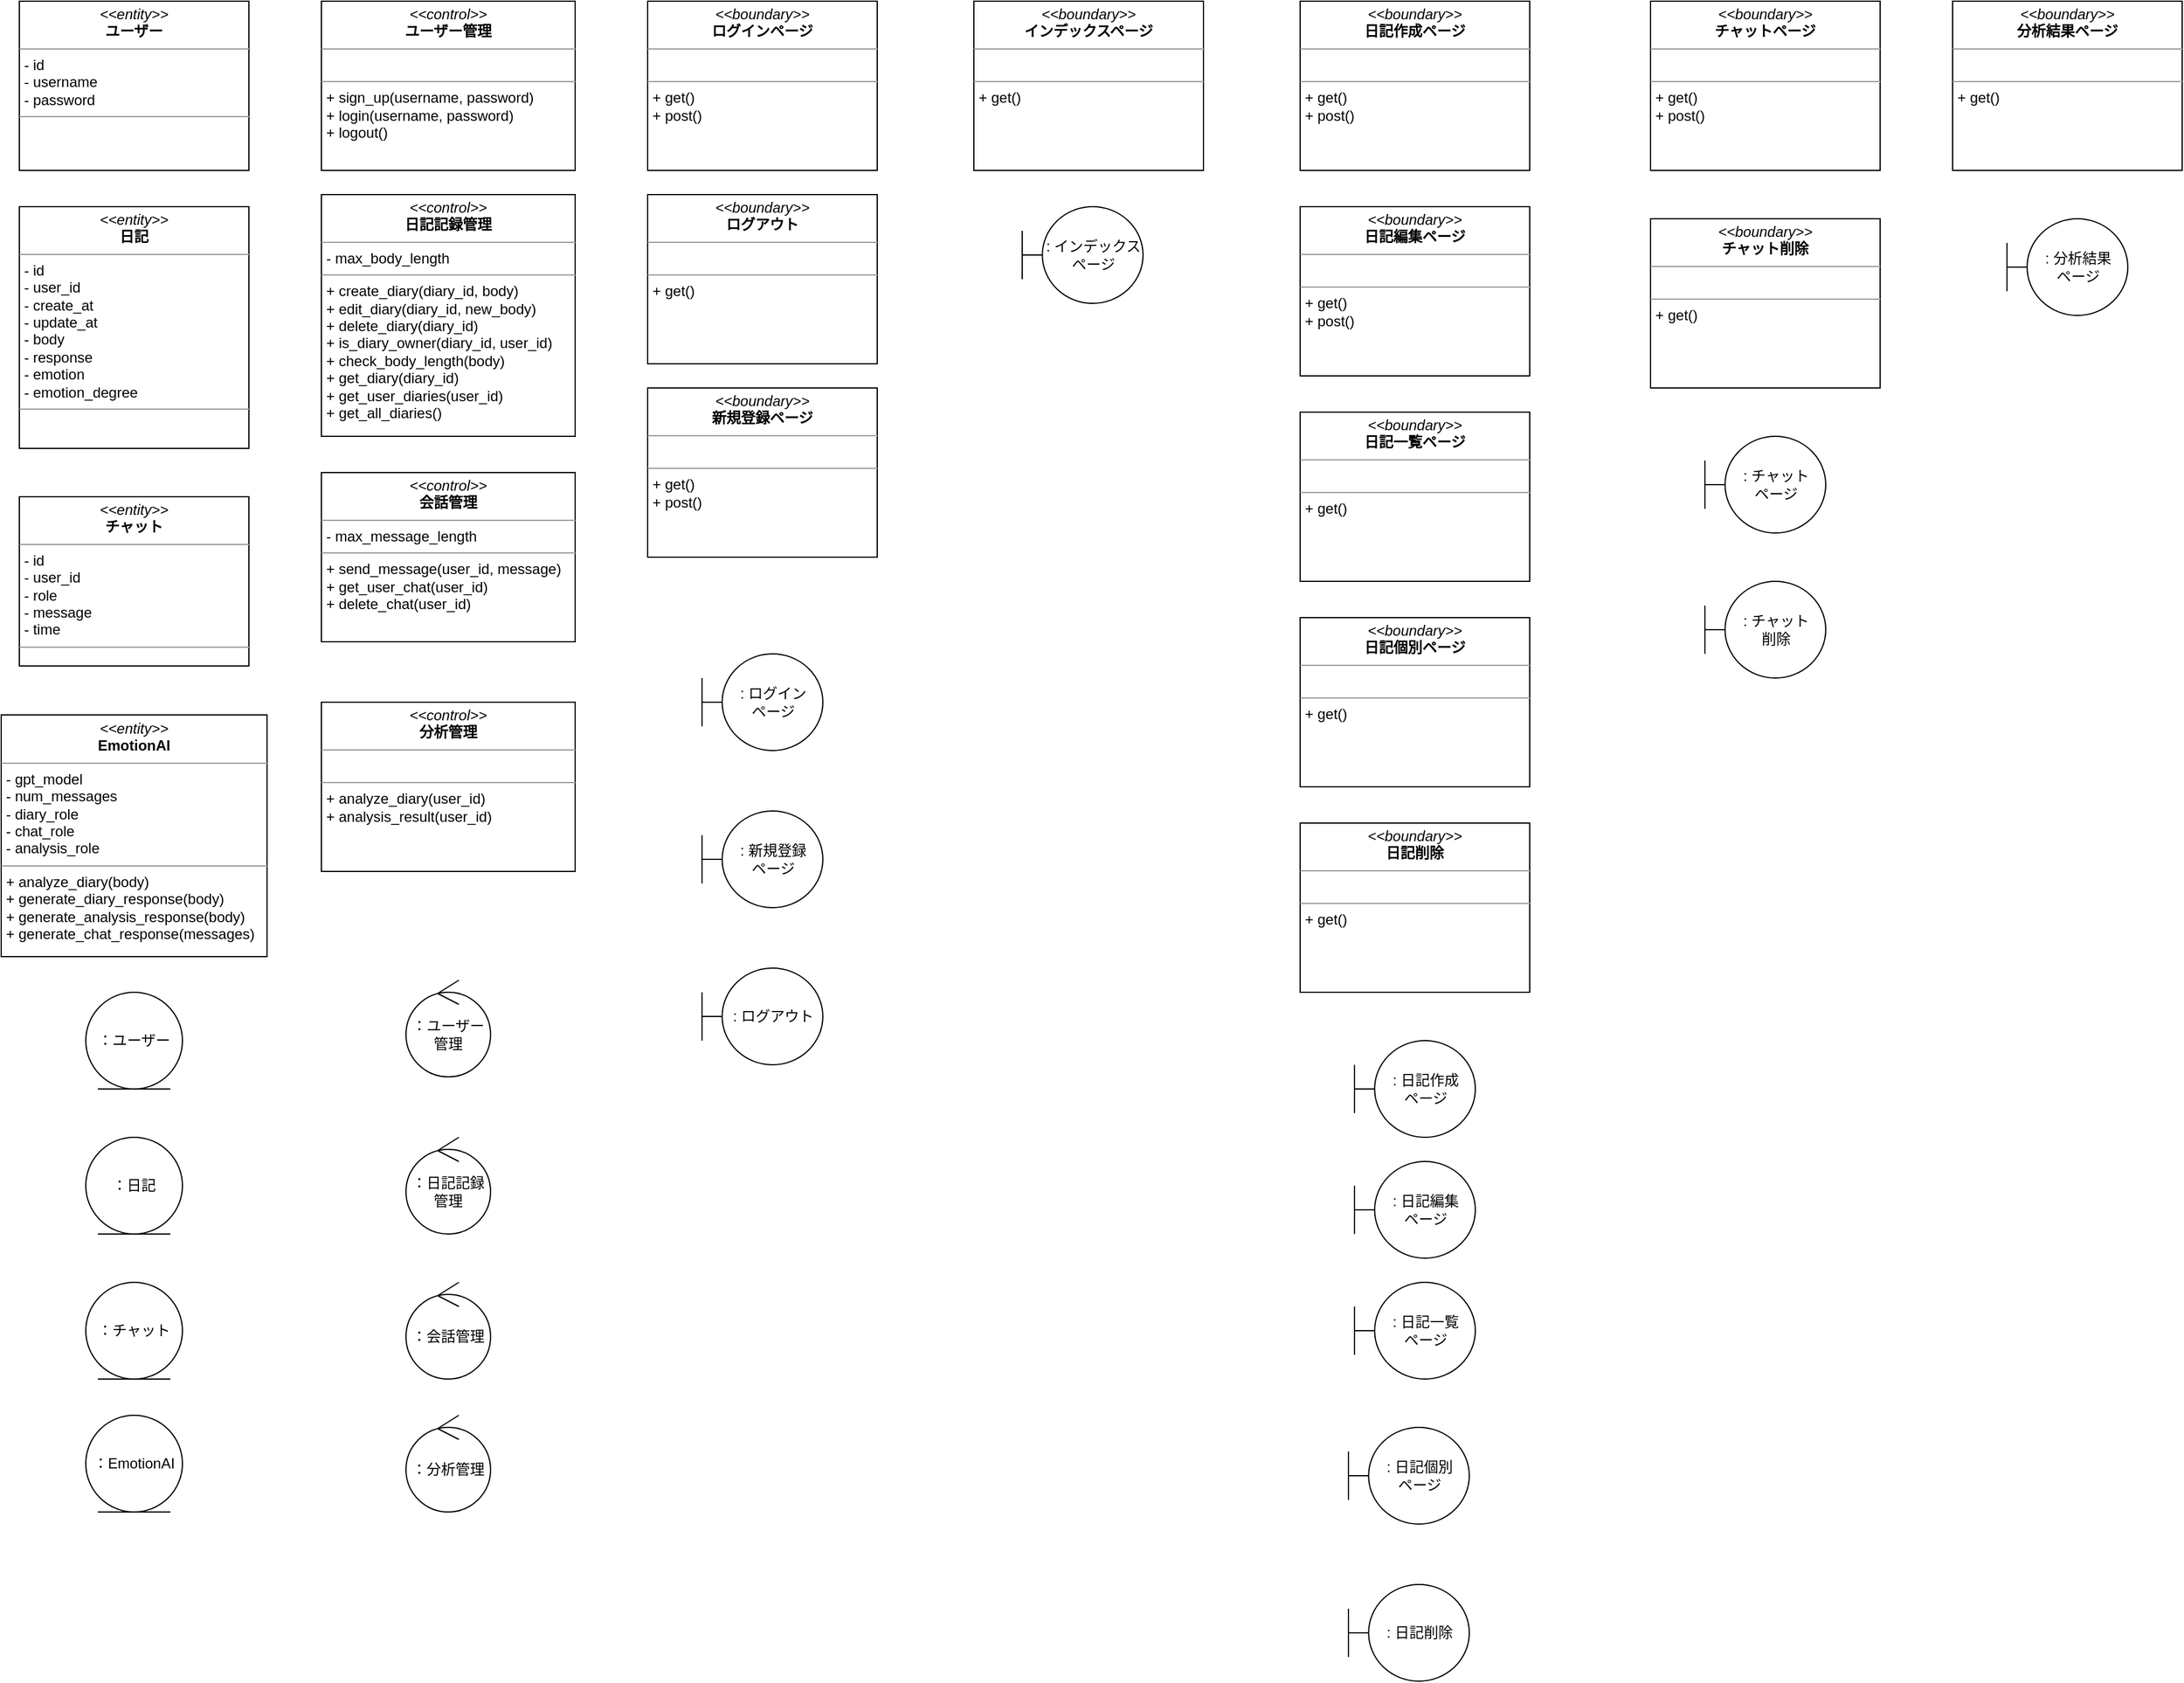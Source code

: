 <mxfile scale="5" border="10">
    <diagram id="8L9aVejFhc21wHGrLeon" name="ページ1">
        <mxGraphModel dx="2606" dy="1366" grid="1" gridSize="10" guides="1" tooltips="1" connect="1" arrows="1" fold="1" page="1" pageScale="1" pageWidth="1169" pageHeight="827" background="#ffffff" math="0" shadow="0">
            <root>
                <mxCell id="0"/>
                <mxCell id="1" parent="0"/>
                <mxCell id="6" value="&lt;p style=&quot;margin:0px;margin-top:4px;text-align:center;&quot;&gt;&lt;i&gt;&amp;lt;&amp;lt;control&amp;gt;&amp;gt;&lt;/i&gt;&lt;br&gt;&lt;b&gt;日記記録管理&lt;/b&gt;&lt;/p&gt;&lt;hr size=&quot;1&quot;&gt;&lt;p style=&quot;margin:0px;margin-left:4px;&quot;&gt;- max_body_length&lt;/p&gt;&lt;hr size=&quot;1&quot;&gt;&lt;p style=&quot;margin:0px;margin-left:4px;&quot;&gt;+ create_diary(diary_id, body)&lt;/p&gt;&lt;p style=&quot;margin:0px;margin-left:4px;&quot;&gt;+ edit_diary(diary_id, new_body)&lt;/p&gt;&lt;p style=&quot;margin:0px;margin-left:4px;&quot;&gt;+ delete_diary(diary_id)&lt;/p&gt;&lt;p style=&quot;margin:0px;margin-left:4px;&quot;&gt;+ is_diary_owner(diary_id, user_id)&lt;/p&gt;&lt;p style=&quot;margin:0px;margin-left:4px;&quot;&gt;+ check_body_length(body)&lt;/p&gt;&lt;p style=&quot;margin:0px;margin-left:4px;&quot;&gt;+ get_diary(diary_id)&lt;/p&gt;&lt;p style=&quot;margin:0px;margin-left:4px;&quot;&gt;+ get_user_diaries(user_id)&lt;/p&gt;&lt;p style=&quot;margin:0px;margin-left:4px;&quot;&gt;+ get_all_diaries()&lt;/p&gt;" style="verticalAlign=top;align=left;overflow=fill;fontSize=12;fontFamily=Helvetica;html=1;" parent="1" vertex="1">
                    <mxGeometry x="660" y="710" width="210" height="200" as="geometry"/>
                </mxCell>
                <mxCell id="8" value="&lt;p style=&quot;margin:0px;margin-top:4px;text-align:center;&quot;&gt;&lt;i&gt;&amp;lt;&amp;lt;entity&amp;gt;&amp;gt;&lt;/i&gt;&lt;br&gt;&lt;b&gt;日記&lt;/b&gt;&lt;/p&gt;&lt;hr size=&quot;1&quot;&gt;&lt;p style=&quot;margin:0px;margin-left:4px;&quot;&gt;- id&lt;/p&gt;&lt;p style=&quot;margin:0px;margin-left:4px;&quot;&gt;- user_id&lt;/p&gt;&lt;p style=&quot;margin:0px;margin-left:4px;&quot;&gt;- create_at&lt;/p&gt;&lt;p style=&quot;margin:0px;margin-left:4px;&quot;&gt;- update_at&lt;/p&gt;&lt;p style=&quot;margin:0px;margin-left:4px;&quot;&gt;- body&lt;/p&gt;&lt;p style=&quot;margin:0px;margin-left:4px;&quot;&gt;- response&lt;/p&gt;&lt;p style=&quot;margin:0px;margin-left:4px;&quot;&gt;- emotion&lt;/p&gt;&lt;p style=&quot;margin:0px;margin-left:4px;&quot;&gt;- emotion_degree&lt;/p&gt;&lt;hr size=&quot;1&quot;&gt;&lt;p style=&quot;margin:0px;margin-left:4px;&quot;&gt;&lt;br&gt;&lt;/p&gt;" style="verticalAlign=top;align=left;overflow=fill;fontSize=12;fontFamily=Helvetica;html=1;" parent="1" vertex="1">
                    <mxGeometry x="410" y="720" width="190" height="200" as="geometry"/>
                </mxCell>
                <mxCell id="9" value="&lt;p style=&quot;margin:0px;margin-top:4px;text-align:center;&quot;&gt;&lt;i&gt;&amp;lt;&amp;lt;entity&amp;gt;&amp;gt;&lt;/i&gt;&lt;br&gt;&lt;b&gt;ユーザー&lt;/b&gt;&lt;/p&gt;&lt;hr size=&quot;1&quot;&gt;&lt;p style=&quot;margin:0px;margin-left:4px;&quot;&gt;- id&lt;/p&gt;&lt;p style=&quot;margin:0px;margin-left:4px;&quot;&gt;- username&lt;/p&gt;&lt;p style=&quot;margin:0px;margin-left:4px;&quot;&gt;- password&lt;/p&gt;&lt;hr size=&quot;1&quot;&gt;&lt;p style=&quot;margin:0px;margin-left:4px;&quot;&gt;&lt;br&gt;&lt;/p&gt;" style="verticalAlign=top;align=left;overflow=fill;fontSize=12;fontFamily=Helvetica;html=1;" parent="1" vertex="1">
                    <mxGeometry x="410" y="550" width="190" height="140" as="geometry"/>
                </mxCell>
                <mxCell id="31" value="&lt;p style=&quot;margin:0px;margin-top:4px;text-align:center;&quot;&gt;&lt;i&gt;&amp;lt;&amp;lt;entity&amp;gt;&amp;gt;&lt;/i&gt;&lt;br&gt;&lt;b&gt;チャット&lt;/b&gt;&lt;/p&gt;&lt;hr size=&quot;1&quot;&gt;&lt;p style=&quot;margin:0px;margin-left:4px;&quot;&gt;- id&lt;/p&gt;&lt;p style=&quot;margin:0px;margin-left:4px;&quot;&gt;- user_id&lt;/p&gt;&lt;p style=&quot;margin:0px;margin-left:4px;&quot;&gt;- role&lt;/p&gt;&lt;p style=&quot;margin:0px;margin-left:4px;&quot;&gt;- message&lt;/p&gt;&lt;p style=&quot;margin:0px;margin-left:4px;&quot;&gt;- time&lt;/p&gt;&lt;hr size=&quot;1&quot;&gt;&lt;p style=&quot;margin:0px;margin-left:4px;&quot;&gt;&lt;br&gt;&lt;/p&gt;" style="verticalAlign=top;align=left;overflow=fill;fontSize=12;fontFamily=Helvetica;html=1;" parent="1" vertex="1">
                    <mxGeometry x="410" y="960" width="190" height="140" as="geometry"/>
                </mxCell>
                <mxCell id="33" value="&lt;p style=&quot;margin:0px;margin-top:4px;text-align:center;&quot;&gt;&lt;i&gt;&amp;lt;&amp;lt;control&amp;gt;&amp;gt;&lt;/i&gt;&lt;br&gt;&lt;b&gt;分析管理&lt;/b&gt;&lt;/p&gt;&lt;hr size=&quot;1&quot;&gt;&lt;p style=&quot;margin:0px;margin-left:4px;&quot;&gt;&lt;br&gt;&lt;/p&gt;&lt;hr size=&quot;1&quot;&gt;&lt;p style=&quot;margin:0px;margin-left:4px;&quot;&gt;+ analyze_diary(user_id)&lt;/p&gt;&lt;p style=&quot;margin:0px;margin-left:4px;&quot;&gt;+ analysis_result(user_id)&lt;/p&gt;" style="verticalAlign=top;align=left;overflow=fill;fontSize=12;fontFamily=Helvetica;html=1;" parent="1" vertex="1">
                    <mxGeometry x="660" y="1130" width="210" height="140" as="geometry"/>
                </mxCell>
                <mxCell id="34" value="&lt;p style=&quot;margin:0px;margin-top:4px;text-align:center;&quot;&gt;&lt;i&gt;&amp;lt;&amp;lt;control&amp;gt;&amp;gt;&lt;/i&gt;&lt;br&gt;&lt;b&gt;会話管理&lt;/b&gt;&lt;/p&gt;&lt;hr size=&quot;1&quot;&gt;&lt;p style=&quot;margin:0px;margin-left:4px;&quot;&gt;- max_message_length&lt;/p&gt;&lt;hr size=&quot;1&quot;&gt;&lt;p style=&quot;margin:0px;margin-left:4px;&quot;&gt;+ send_message(user_id, message)&lt;/p&gt;&lt;p style=&quot;margin:0px;margin-left:4px;&quot;&gt;+ get_user_chat(user_id)&lt;/p&gt;&lt;p style=&quot;margin:0px;margin-left:4px;&quot;&gt;+ delete_chat(user_id)&lt;/p&gt;" style="verticalAlign=top;align=left;overflow=fill;fontSize=12;fontFamily=Helvetica;html=1;" parent="1" vertex="1">
                    <mxGeometry x="660" y="940" width="210" height="140" as="geometry"/>
                </mxCell>
                <mxCell id="35" value="&lt;p style=&quot;margin:0px;margin-top:4px;text-align:center;&quot;&gt;&lt;i&gt;&amp;lt;&amp;lt;control&amp;gt;&amp;gt;&lt;/i&gt;&lt;br&gt;&lt;b&gt;ユーザー管理&lt;/b&gt;&lt;/p&gt;&lt;hr size=&quot;1&quot;&gt;&lt;p style=&quot;margin:0px;margin-left:4px;&quot;&gt;&lt;br&gt;&lt;/p&gt;&lt;hr size=&quot;1&quot;&gt;&lt;p style=&quot;margin:0px;margin-left:4px;&quot;&gt;+ sign_up(username, password)&lt;/p&gt;&lt;p style=&quot;margin:0px;margin-left:4px;&quot;&gt;+ login(username, password)&lt;/p&gt;&lt;p style=&quot;margin:0px;margin-left:4px;&quot;&gt;+ logout()&lt;/p&gt;" style="verticalAlign=top;align=left;overflow=fill;fontSize=12;fontFamily=Helvetica;html=1;" parent="1" vertex="1">
                    <mxGeometry x="660" y="550" width="210" height="140" as="geometry"/>
                </mxCell>
                <mxCell id="36" value="&lt;p style=&quot;margin:0px;margin-top:4px;text-align:center;&quot;&gt;&lt;i&gt;&amp;lt;&amp;lt;boundary&amp;gt;&amp;gt;&lt;/i&gt;&lt;br&gt;&lt;b&gt;ログインページ&lt;/b&gt;&lt;/p&gt;&lt;hr size=&quot;1&quot;&gt;&lt;p style=&quot;margin:0px;margin-left:4px;&quot;&gt;&lt;br&gt;&lt;/p&gt;&lt;hr size=&quot;1&quot;&gt;&lt;p style=&quot;margin:0px;margin-left:4px;&quot;&gt;+ get()&lt;/p&gt;&lt;p style=&quot;margin:0px;margin-left:4px;&quot;&gt;+ post()&lt;/p&gt;" style="verticalAlign=top;align=left;overflow=fill;fontSize=12;fontFamily=Helvetica;html=1;" parent="1" vertex="1">
                    <mxGeometry x="930" y="550" width="190" height="140" as="geometry"/>
                </mxCell>
                <mxCell id="37" value="&lt;p style=&quot;margin:0px;margin-top:4px;text-align:center;&quot;&gt;&lt;i&gt;&amp;lt;&amp;lt;boundary&amp;gt;&amp;gt;&lt;/i&gt;&lt;br&gt;&lt;b&gt;ログアウト&lt;/b&gt;&lt;/p&gt;&lt;hr size=&quot;1&quot;&gt;&lt;p style=&quot;margin:0px;margin-left:4px;&quot;&gt;&lt;br&gt;&lt;/p&gt;&lt;hr size=&quot;1&quot;&gt;&lt;p style=&quot;border-color: var(--border-color); margin: 0px 0px 0px 4px;&quot;&gt;+ get()&lt;/p&gt;" style="verticalAlign=top;align=left;overflow=fill;fontSize=12;fontFamily=Helvetica;html=1;" parent="1" vertex="1">
                    <mxGeometry x="930" y="710" width="190" height="140" as="geometry"/>
                </mxCell>
                <mxCell id="38" value="&lt;p style=&quot;margin:0px;margin-top:4px;text-align:center;&quot;&gt;&lt;i&gt;&amp;lt;&amp;lt;boundary&amp;gt;&amp;gt;&lt;/i&gt;&lt;br&gt;&lt;b&gt;新規登録ページ&lt;/b&gt;&lt;/p&gt;&lt;hr size=&quot;1&quot;&gt;&lt;p style=&quot;margin:0px;margin-left:4px;&quot;&gt;&lt;br&gt;&lt;/p&gt;&lt;hr size=&quot;1&quot;&gt;&lt;p style=&quot;border-color: var(--border-color); margin: 0px 0px 0px 4px;&quot;&gt;+ get()&lt;/p&gt;&lt;p style=&quot;border-color: var(--border-color); margin: 0px 0px 0px 4px;&quot;&gt;+ post()&lt;/p&gt;" style="verticalAlign=top;align=left;overflow=fill;fontSize=12;fontFamily=Helvetica;html=1;" parent="1" vertex="1">
                    <mxGeometry x="930" y="870" width="190" height="140" as="geometry"/>
                </mxCell>
                <mxCell id="39" value="&lt;p style=&quot;margin:0px;margin-top:4px;text-align:center;&quot;&gt;&lt;i&gt;&amp;lt;&amp;lt;boundary&amp;gt;&amp;gt;&lt;/i&gt;&lt;br&gt;&lt;b&gt;インデックスページ&lt;/b&gt;&lt;/p&gt;&lt;hr size=&quot;1&quot;&gt;&lt;p style=&quot;margin:0px;margin-left:4px;&quot;&gt;&lt;br&gt;&lt;/p&gt;&lt;hr size=&quot;1&quot;&gt;&lt;p style=&quot;border-color: var(--border-color); margin: 0px 0px 0px 4px;&quot;&gt;+ get()&lt;/p&gt;" style="verticalAlign=top;align=left;overflow=fill;fontSize=12;fontFamily=Helvetica;html=1;" parent="1" vertex="1">
                    <mxGeometry x="1200" y="550" width="190" height="140" as="geometry"/>
                </mxCell>
                <mxCell id="40" value="&lt;p style=&quot;margin:0px;margin-top:4px;text-align:center;&quot;&gt;&lt;i&gt;&amp;lt;&amp;lt;boundary&amp;gt;&amp;gt;&lt;/i&gt;&lt;br&gt;&lt;b&gt;日記作成ページ&lt;/b&gt;&lt;/p&gt;&lt;hr size=&quot;1&quot;&gt;&lt;p style=&quot;margin:0px;margin-left:4px;&quot;&gt;&lt;br&gt;&lt;/p&gt;&lt;hr size=&quot;1&quot;&gt;&lt;p style=&quot;border-color: var(--border-color); margin: 0px 0px 0px 4px;&quot;&gt;+ get()&lt;/p&gt;&lt;p style=&quot;border-color: var(--border-color); margin: 0px 0px 0px 4px;&quot;&gt;+ post()&lt;/p&gt;" style="verticalAlign=top;align=left;overflow=fill;fontSize=12;fontFamily=Helvetica;html=1;" parent="1" vertex="1">
                    <mxGeometry x="1470" y="550" width="190" height="140" as="geometry"/>
                </mxCell>
                <mxCell id="41" value="&lt;p style=&quot;margin:0px;margin-top:4px;text-align:center;&quot;&gt;&lt;i&gt;&amp;lt;&amp;lt;boundary&amp;gt;&amp;gt;&lt;/i&gt;&lt;br&gt;&lt;b&gt;日記編集ページ&lt;/b&gt;&lt;/p&gt;&lt;hr size=&quot;1&quot;&gt;&lt;p style=&quot;margin:0px;margin-left:4px;&quot;&gt;&lt;br&gt;&lt;/p&gt;&lt;hr size=&quot;1&quot;&gt;&lt;p style=&quot;border-color: var(--border-color); margin: 0px 0px 0px 4px;&quot;&gt;+ get()&lt;/p&gt;&lt;p style=&quot;border-color: var(--border-color); margin: 0px 0px 0px 4px;&quot;&gt;+ post()&lt;/p&gt;" style="verticalAlign=top;align=left;overflow=fill;fontSize=12;fontFamily=Helvetica;html=1;" parent="1" vertex="1">
                    <mxGeometry x="1470" y="720" width="190" height="140" as="geometry"/>
                </mxCell>
                <mxCell id="42" value="&lt;p style=&quot;margin:0px;margin-top:4px;text-align:center;&quot;&gt;&lt;i&gt;&amp;lt;&amp;lt;boundary&amp;gt;&amp;gt;&lt;/i&gt;&lt;br&gt;&lt;b&gt;日記一覧ページ&lt;/b&gt;&lt;/p&gt;&lt;hr size=&quot;1&quot;&gt;&lt;p style=&quot;margin:0px;margin-left:4px;&quot;&gt;&lt;br&gt;&lt;/p&gt;&lt;hr size=&quot;1&quot;&gt;&lt;p style=&quot;border-color: var(--border-color); margin: 0px 0px 0px 4px;&quot;&gt;+ get()&lt;/p&gt;" style="verticalAlign=top;align=left;overflow=fill;fontSize=12;fontFamily=Helvetica;html=1;" parent="1" vertex="1">
                    <mxGeometry x="1470" y="890" width="190" height="140" as="geometry"/>
                </mxCell>
                <mxCell id="43" value="&lt;p style=&quot;margin:0px;margin-top:4px;text-align:center;&quot;&gt;&lt;i&gt;&amp;lt;&amp;lt;boundary&amp;gt;&amp;gt;&lt;/i&gt;&lt;br&gt;&lt;b&gt;日記個別ページ&lt;/b&gt;&lt;/p&gt;&lt;hr size=&quot;1&quot;&gt;&lt;p style=&quot;margin:0px;margin-left:4px;&quot;&gt;&lt;br&gt;&lt;/p&gt;&lt;hr size=&quot;1&quot;&gt;&lt;p style=&quot;border-color: var(--border-color); margin: 0px 0px 0px 4px;&quot;&gt;+ get()&lt;/p&gt;" style="verticalAlign=top;align=left;overflow=fill;fontSize=12;fontFamily=Helvetica;html=1;" parent="1" vertex="1">
                    <mxGeometry x="1470" y="1060" width="190" height="140" as="geometry"/>
                </mxCell>
                <mxCell id="44" value="&lt;p style=&quot;margin:0px;margin-top:4px;text-align:center;&quot;&gt;&lt;i&gt;&amp;lt;&amp;lt;boundary&amp;gt;&amp;gt;&lt;/i&gt;&lt;br&gt;&lt;b&gt;日記削除&lt;/b&gt;&lt;/p&gt;&lt;hr size=&quot;1&quot;&gt;&lt;p style=&quot;margin:0px;margin-left:4px;&quot;&gt;&lt;br&gt;&lt;/p&gt;&lt;hr size=&quot;1&quot;&gt;&lt;p style=&quot;border-color: var(--border-color); margin: 0px 0px 0px 4px;&quot;&gt;+ get()&lt;/p&gt;" style="verticalAlign=top;align=left;overflow=fill;fontSize=12;fontFamily=Helvetica;html=1;" parent="1" vertex="1">
                    <mxGeometry x="1470" y="1230" width="190" height="140" as="geometry"/>
                </mxCell>
                <mxCell id="45" value="&lt;p style=&quot;margin:0px;margin-top:4px;text-align:center;&quot;&gt;&lt;i&gt;&amp;lt;&amp;lt;boundary&amp;gt;&amp;gt;&lt;/i&gt;&lt;br&gt;&lt;b&gt;チャットページ&lt;/b&gt;&lt;/p&gt;&lt;hr size=&quot;1&quot;&gt;&lt;p style=&quot;margin:0px;margin-left:4px;&quot;&gt;&lt;br&gt;&lt;/p&gt;&lt;hr size=&quot;1&quot;&gt;&lt;p style=&quot;border-color: var(--border-color); margin: 0px 0px 0px 4px;&quot;&gt;+ get()&lt;/p&gt;&lt;p style=&quot;border-color: var(--border-color); margin: 0px 0px 0px 4px;&quot;&gt;+ post()&lt;/p&gt;" style="verticalAlign=top;align=left;overflow=fill;fontSize=12;fontFamily=Helvetica;html=1;" parent="1" vertex="1">
                    <mxGeometry x="1760" y="550" width="190" height="140" as="geometry"/>
                </mxCell>
                <mxCell id="46" value="&lt;p style=&quot;margin:0px;margin-top:4px;text-align:center;&quot;&gt;&lt;i&gt;&amp;lt;&amp;lt;boundary&amp;gt;&amp;gt;&lt;/i&gt;&lt;br&gt;&lt;b&gt;チャット削除&lt;/b&gt;&lt;/p&gt;&lt;hr size=&quot;1&quot;&gt;&lt;p style=&quot;margin:0px;margin-left:4px;&quot;&gt;&lt;br&gt;&lt;/p&gt;&lt;hr size=&quot;1&quot;&gt;&lt;p style=&quot;border-color: var(--border-color); margin: 0px 0px 0px 4px;&quot;&gt;+ get()&lt;/p&gt;" style="verticalAlign=top;align=left;overflow=fill;fontSize=12;fontFamily=Helvetica;html=1;" parent="1" vertex="1">
                    <mxGeometry x="1760" y="730" width="190" height="140" as="geometry"/>
                </mxCell>
                <mxCell id="47" value="&lt;p style=&quot;margin:0px;margin-top:4px;text-align:center;&quot;&gt;&lt;i&gt;&amp;lt;&amp;lt;boundary&amp;gt;&amp;gt;&lt;/i&gt;&lt;br&gt;&lt;b&gt;分析結果ページ&lt;/b&gt;&lt;/p&gt;&lt;hr size=&quot;1&quot;&gt;&lt;p style=&quot;margin:0px;margin-left:4px;&quot;&gt;&lt;br&gt;&lt;/p&gt;&lt;hr size=&quot;1&quot;&gt;&lt;p style=&quot;border-color: var(--border-color); margin: 0px 0px 0px 4px;&quot;&gt;+ get()&lt;/p&gt;" style="verticalAlign=top;align=left;overflow=fill;fontSize=12;fontFamily=Helvetica;html=1;" parent="1" vertex="1">
                    <mxGeometry x="2010" y="550" width="190" height="140" as="geometry"/>
                </mxCell>
                <mxCell id="48" value="&lt;p style=&quot;margin:0px;margin-top:4px;text-align:center;&quot;&gt;&lt;i&gt;&amp;lt;&amp;lt;entity&amp;gt;&amp;gt;&lt;/i&gt;&lt;br&gt;&lt;b&gt;EmotionAI&lt;/b&gt;&lt;/p&gt;&lt;hr size=&quot;1&quot;&gt;&lt;p style=&quot;margin:0px;margin-left:4px;&quot;&gt;- gpt_model&lt;/p&gt;&lt;p style=&quot;margin:0px;margin-left:4px;&quot;&gt;- num_messages&lt;/p&gt;&lt;p style=&quot;margin:0px;margin-left:4px;&quot;&gt;- diary_role&lt;/p&gt;&lt;p style=&quot;margin:0px;margin-left:4px;&quot;&gt;- chat_role&lt;/p&gt;&lt;p style=&quot;margin:0px;margin-left:4px;&quot;&gt;- analysis_role&lt;/p&gt;&lt;hr size=&quot;1&quot;&gt;&lt;p style=&quot;margin:0px;margin-left:4px;&quot;&gt;+ analyze_diary(body)&lt;/p&gt;&lt;p style=&quot;margin:0px;margin-left:4px;&quot;&gt;+ generate_diary_response(body)&lt;/p&gt;&lt;p style=&quot;margin:0px;margin-left:4px;&quot;&gt;+ generate_analysis_response(body)&lt;/p&gt;&lt;p style=&quot;margin:0px;margin-left:4px;&quot;&gt;+ generate_chat_response(messages)&lt;/p&gt;" style="verticalAlign=top;align=left;overflow=fill;fontSize=12;fontFamily=Helvetica;html=1;" vertex="1" parent="1">
                    <mxGeometry x="395" y="1140.5" width="220" height="200" as="geometry"/>
                </mxCell>
                <mxCell id="49" value="：ユーザー" style="ellipse;shape=umlEntity;whiteSpace=wrap;html=1;" vertex="1" parent="1">
                    <mxGeometry x="465" y="1370" width="80" height="80" as="geometry"/>
                </mxCell>
                <mxCell id="50" value="：日記" style="ellipse;shape=umlEntity;whiteSpace=wrap;html=1;" vertex="1" parent="1">
                    <mxGeometry x="465" y="1490" width="80" height="80" as="geometry"/>
                </mxCell>
                <mxCell id="51" value="：チャット" style="ellipse;shape=umlEntity;whiteSpace=wrap;html=1;" vertex="1" parent="1">
                    <mxGeometry x="465" y="1610" width="80" height="80" as="geometry"/>
                </mxCell>
                <mxCell id="52" value="：EmotionAI" style="ellipse;shape=umlEntity;whiteSpace=wrap;html=1;" vertex="1" parent="1">
                    <mxGeometry x="465" y="1720" width="80" height="80" as="geometry"/>
                </mxCell>
                <mxCell id="53" value="：ユーザー管理" style="ellipse;shape=umlControl;whiteSpace=wrap;html=1;" vertex="1" parent="1">
                    <mxGeometry x="730" y="1360" width="70" height="80" as="geometry"/>
                </mxCell>
                <mxCell id="54" value="：日記記録管理" style="ellipse;shape=umlControl;whiteSpace=wrap;html=1;" vertex="1" parent="1">
                    <mxGeometry x="730" y="1490" width="70" height="80" as="geometry"/>
                </mxCell>
                <mxCell id="55" value="：会話管理" style="ellipse;shape=umlControl;whiteSpace=wrap;html=1;" vertex="1" parent="1">
                    <mxGeometry x="730" y="1610" width="70" height="80" as="geometry"/>
                </mxCell>
                <mxCell id="56" value="：分析管理" style="ellipse;shape=umlControl;whiteSpace=wrap;html=1;" vertex="1" parent="1">
                    <mxGeometry x="730" y="1720" width="70" height="80" as="geometry"/>
                </mxCell>
                <mxCell id="57" value=": ログイン&lt;br&gt;ページ" style="shape=umlBoundary;whiteSpace=wrap;html=1;" vertex="1" parent="1">
                    <mxGeometry x="975" y="1090" width="100" height="80" as="geometry"/>
                </mxCell>
                <mxCell id="58" value=": 新規登録&lt;br&gt;ページ" style="shape=umlBoundary;whiteSpace=wrap;html=1;" vertex="1" parent="1">
                    <mxGeometry x="975" y="1220" width="100" height="80" as="geometry"/>
                </mxCell>
                <mxCell id="59" value=": ログアウト" style="shape=umlBoundary;whiteSpace=wrap;html=1;" vertex="1" parent="1">
                    <mxGeometry x="975" y="1350" width="100" height="80" as="geometry"/>
                </mxCell>
                <mxCell id="60" value=": インデックス&lt;br&gt;ページ" style="shape=umlBoundary;whiteSpace=wrap;html=1;" vertex="1" parent="1">
                    <mxGeometry x="1240" y="720" width="100" height="80" as="geometry"/>
                </mxCell>
                <mxCell id="61" value=": 日記作成&lt;br&gt;ページ" style="shape=umlBoundary;whiteSpace=wrap;html=1;" vertex="1" parent="1">
                    <mxGeometry x="1515" y="1410" width="100" height="80" as="geometry"/>
                </mxCell>
                <mxCell id="62" value=": 日記編集&lt;br&gt;ページ" style="shape=umlBoundary;whiteSpace=wrap;html=1;" vertex="1" parent="1">
                    <mxGeometry x="1515" y="1510" width="100" height="80" as="geometry"/>
                </mxCell>
                <mxCell id="63" value=": 日記一覧&lt;br&gt;ページ" style="shape=umlBoundary;whiteSpace=wrap;html=1;" vertex="1" parent="1">
                    <mxGeometry x="1515" y="1610" width="100" height="80" as="geometry"/>
                </mxCell>
                <mxCell id="64" value=": 日記個別&lt;br&gt;ページ" style="shape=umlBoundary;whiteSpace=wrap;html=1;" vertex="1" parent="1">
                    <mxGeometry x="1510" y="1730" width="100" height="80" as="geometry"/>
                </mxCell>
                <mxCell id="65" value=": 日記削除" style="shape=umlBoundary;whiteSpace=wrap;html=1;" vertex="1" parent="1">
                    <mxGeometry x="1510" y="1860" width="100" height="80" as="geometry"/>
                </mxCell>
                <mxCell id="66" value=": チャット&lt;br&gt;ページ" style="shape=umlBoundary;whiteSpace=wrap;html=1;" vertex="1" parent="1">
                    <mxGeometry x="1805" y="910" width="100" height="80" as="geometry"/>
                </mxCell>
                <mxCell id="67" value=": チャット&lt;br&gt;削除" style="shape=umlBoundary;whiteSpace=wrap;html=1;" vertex="1" parent="1">
                    <mxGeometry x="1805" y="1030" width="100" height="80" as="geometry"/>
                </mxCell>
                <mxCell id="68" value=": 分析結果&lt;br&gt;ページ" style="shape=umlBoundary;whiteSpace=wrap;html=1;" vertex="1" parent="1">
                    <mxGeometry x="2055" y="730" width="100" height="80" as="geometry"/>
                </mxCell>
            </root>
        </mxGraphModel>
    </diagram>
</mxfile>